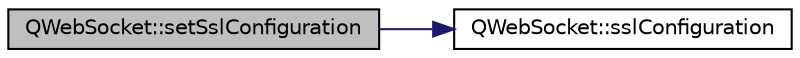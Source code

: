 digraph "QWebSocket::setSslConfiguration"
{
  edge [fontname="Helvetica",fontsize="10",labelfontname="Helvetica",labelfontsize="10"];
  node [fontname="Helvetica",fontsize="10",shape=record];
  rankdir="LR";
  Node91 [label="QWebSocket::setSslConfiguration",height=0.2,width=0.4,color="black", fillcolor="grey75", style="filled", fontcolor="black"];
  Node91 -> Node92 [color="midnightblue",fontsize="10",style="solid",fontname="Helvetica"];
  Node92 [label="QWebSocket::sslConfiguration",height=0.2,width=0.4,color="black", fillcolor="white", style="filled",URL="$class_q_web_socket.html#a002b89e651c50e9b73ec23d07f4f7eba"];
}
